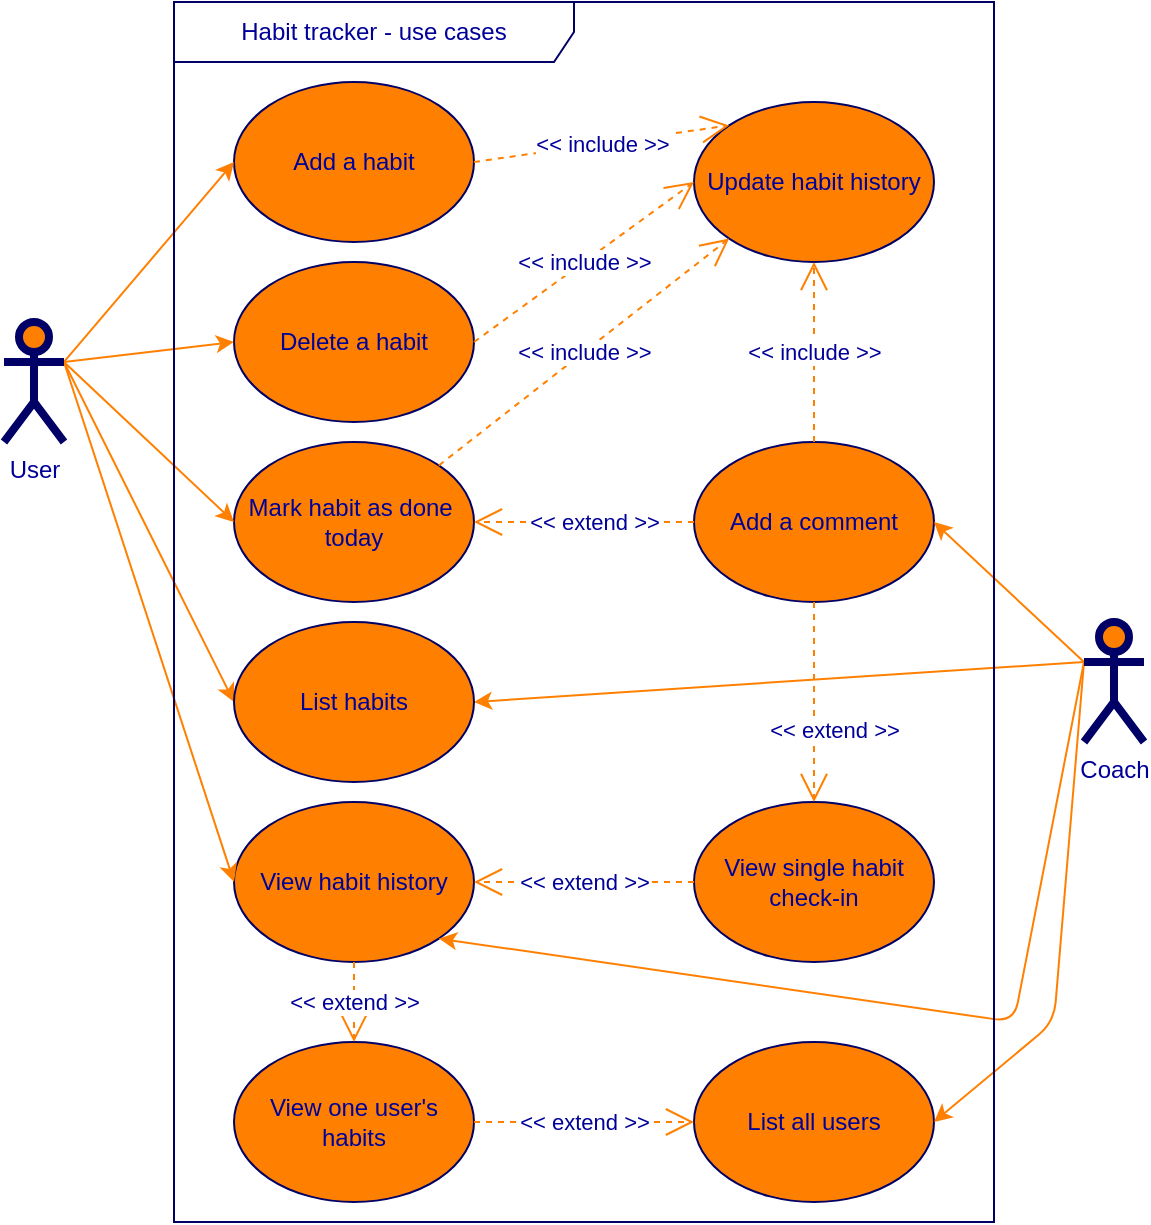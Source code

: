 <mxfile version="24.4.0" type="device">
  <diagram name="Page-1" id="yMHMsvlY9YUbe_fUeK2O">
    <mxGraphModel dx="1100" dy="837" grid="0" gridSize="10" guides="1" tooltips="1" connect="1" arrows="1" fold="1" page="0" pageScale="1" pageWidth="1169" pageHeight="827" math="0" shadow="0">
      <root>
        <mxCell id="0" />
        <mxCell id="1" parent="0" />
        <mxCell id="wxQJnQG2bVuzjExKnA6t-1" value="Add a habit" style="ellipse;whiteSpace=wrap;html=1;fillColor=#FF8000;strokeColor=#000066;fontColor=#000099;" vertex="1" parent="1">
          <mxGeometry x="245" y="75" width="120" height="80" as="geometry" />
        </mxCell>
        <mxCell id="wxQJnQG2bVuzjExKnA6t-2" value="Delete a habit" style="ellipse;whiteSpace=wrap;html=1;fillColor=#FF8000;strokeColor=#000066;fontColor=#000099;" vertex="1" parent="1">
          <mxGeometry x="245" y="165" width="120" height="80" as="geometry" />
        </mxCell>
        <mxCell id="wxQJnQG2bVuzjExKnA6t-3" value="Mark habit as done&amp;nbsp; today" style="ellipse;whiteSpace=wrap;html=1;fillColor=#FF8000;strokeColor=#000066;fontColor=#000099;" vertex="1" parent="1">
          <mxGeometry x="245" y="255" width="120" height="80" as="geometry" />
        </mxCell>
        <mxCell id="wxQJnQG2bVuzjExKnA6t-4" value="Add a comment" style="ellipse;whiteSpace=wrap;html=1;fillColor=#FF8000;strokeColor=#000066;fontColor=#000099;" vertex="1" parent="1">
          <mxGeometry x="475" y="255" width="120" height="80" as="geometry" />
        </mxCell>
        <mxCell id="wxQJnQG2bVuzjExKnA6t-5" value="Update habit history" style="ellipse;whiteSpace=wrap;html=1;fillColor=#FF8000;strokeColor=#000066;fontColor=#000099;" vertex="1" parent="1">
          <mxGeometry x="475" y="85" width="120" height="80" as="geometry" />
        </mxCell>
        <mxCell id="wxQJnQG2bVuzjExKnA6t-6" value="View habit history" style="ellipse;whiteSpace=wrap;html=1;fillColor=#FF8000;strokeColor=#000066;fontColor=#000099;" vertex="1" parent="1">
          <mxGeometry x="245" y="435" width="120" height="80" as="geometry" />
        </mxCell>
        <mxCell id="wxQJnQG2bVuzjExKnA6t-7" value="View one user&#39;s habits" style="ellipse;whiteSpace=wrap;html=1;fillColor=#FF8000;strokeColor=#000066;fontColor=#000099;" vertex="1" parent="1">
          <mxGeometry x="245" y="555" width="120" height="80" as="geometry" />
        </mxCell>
        <mxCell id="wxQJnQG2bVuzjExKnA6t-8" value="View single habit check-in" style="ellipse;whiteSpace=wrap;html=1;fillColor=#FF8000;strokeColor=#000066;fontColor=#000099;" vertex="1" parent="1">
          <mxGeometry x="475" y="435" width="120" height="80" as="geometry" />
        </mxCell>
        <mxCell id="wxQJnQG2bVuzjExKnA6t-9" value="List all users" style="ellipse;whiteSpace=wrap;html=1;fillColor=#FF8000;strokeColor=#000066;fontColor=#000099;" vertex="1" parent="1">
          <mxGeometry x="475" y="555" width="120" height="80" as="geometry" />
        </mxCell>
        <mxCell id="wxQJnQG2bVuzjExKnA6t-10" style="html=1;exitX=1;exitY=0.333;exitPerimeter=0;entryX=0;entryY=0.5;jettySize=auto;orthogonalLoop=1;fillColor=#f8cecc;strokeColor=#FF8000;curved=1;fontColor=#000099;" edge="1" parent="1" source="wxQJnQG2bVuzjExKnA6t-15" target="wxQJnQG2bVuzjExKnA6t-1">
          <mxGeometry relative="1" as="geometry" />
        </mxCell>
        <mxCell id="wxQJnQG2bVuzjExKnA6t-11" style="html=1;exitX=1;exitY=0.333;exitPerimeter=0;entryX=0;entryY=0.5;jettySize=auto;orthogonalLoop=1;curved=1;fontColor=#000099;strokeColor=#FF8000;" edge="1" parent="1" source="wxQJnQG2bVuzjExKnA6t-15" target="wxQJnQG2bVuzjExKnA6t-2">
          <mxGeometry relative="1" as="geometry" />
        </mxCell>
        <mxCell id="wxQJnQG2bVuzjExKnA6t-12" style="rounded=0;html=1;exitX=1;exitY=0.333;exitPerimeter=0;entryX=0;entryY=0.5;jettySize=auto;orthogonalLoop=1;fontColor=#000099;strokeColor=#FF8000;" edge="1" parent="1" source="wxQJnQG2bVuzjExKnA6t-15" target="wxQJnQG2bVuzjExKnA6t-26">
          <mxGeometry relative="1" as="geometry" />
        </mxCell>
        <mxCell id="wxQJnQG2bVuzjExKnA6t-13" style="edgeStyle=none;curved=1;html=1;exitX=1;exitY=0.333;exitPerimeter=0;entryX=0;entryY=0.5;jettySize=auto;orthogonalLoop=1;strokeColor=#FF8000;fontColor=#000099;" edge="1" parent="1" source="wxQJnQG2bVuzjExKnA6t-15" target="wxQJnQG2bVuzjExKnA6t-3">
          <mxGeometry relative="1" as="geometry" />
        </mxCell>
        <mxCell id="wxQJnQG2bVuzjExKnA6t-14" style="edgeStyle=none;curved=1;html=1;exitX=1;exitY=0.333;exitPerimeter=0;jettySize=auto;orthogonalLoop=1;strokeColor=#FF8000;entryX=0;entryY=0.5;fontColor=#000099;" edge="1" parent="1" source="wxQJnQG2bVuzjExKnA6t-15" target="wxQJnQG2bVuzjExKnA6t-6">
          <mxGeometry relative="1" as="geometry" />
        </mxCell>
        <mxCell id="wxQJnQG2bVuzjExKnA6t-15" value="User" style="shape=umlActor;verticalLabelPosition=bottom;labelBackgroundColor=#ffffff;verticalAlign=top;html=1;strokeWidth=4;fillColor=#FF8000;strokeColor=#000066;fontColor=#000099;" vertex="1" parent="1">
          <mxGeometry x="130" y="195" width="30" height="60" as="geometry" />
        </mxCell>
        <mxCell id="wxQJnQG2bVuzjExKnA6t-16" style="rounded=0;html=1;exitX=0;exitY=0.333;exitPerimeter=0;entryX=1;entryY=0.5;jettySize=auto;orthogonalLoop=1;fontColor=#000099;strokeColor=#FF8000;" edge="1" parent="1" source="wxQJnQG2bVuzjExKnA6t-20" target="wxQJnQG2bVuzjExKnA6t-4">
          <mxGeometry relative="1" as="geometry" />
        </mxCell>
        <mxCell id="wxQJnQG2bVuzjExKnA6t-17" style="edgeStyle=none;curved=1;html=1;exitX=0;exitY=0.333;exitPerimeter=0;entryX=1;entryY=0.5;jettySize=auto;orthogonalLoop=1;strokeColor=#FF8000;fontColor=#000099;" edge="1" parent="1" source="wxQJnQG2bVuzjExKnA6t-20" target="wxQJnQG2bVuzjExKnA6t-26">
          <mxGeometry relative="1" as="geometry" />
        </mxCell>
        <mxCell id="wxQJnQG2bVuzjExKnA6t-18" style="edgeStyle=none;html=1;exitX=0;exitY=0.333;exitPerimeter=0;entryX=1;entryY=1;jettySize=auto;orthogonalLoop=1;strokeColor=#FF8000;rounded=1;fontColor=#000099;" edge="1" parent="1" source="wxQJnQG2bVuzjExKnA6t-20" target="wxQJnQG2bVuzjExKnA6t-6">
          <mxGeometry relative="1" as="geometry">
            <Array as="points">
              <mxPoint x="635" y="545" />
            </Array>
          </mxGeometry>
        </mxCell>
        <mxCell id="wxQJnQG2bVuzjExKnA6t-19" style="edgeStyle=none;rounded=1;html=1;exitX=0;exitY=0.333;exitPerimeter=0;entryX=1;entryY=0.5;jettySize=auto;orthogonalLoop=1;strokeColor=#FF8000;fontSize=14;fontColor=#000099;" edge="1" parent="1" source="wxQJnQG2bVuzjExKnA6t-20" target="wxQJnQG2bVuzjExKnA6t-9">
          <mxGeometry relative="1" as="geometry">
            <Array as="points">
              <mxPoint x="655" y="545" />
            </Array>
          </mxGeometry>
        </mxCell>
        <mxCell id="wxQJnQG2bVuzjExKnA6t-20" value="Coach" style="shape=umlActor;verticalLabelPosition=bottom;labelBackgroundColor=#ffffff;verticalAlign=top;html=1;strokeWidth=4;fillColor=#FF8000;strokeColor=#000066;fontColor=#000099;" vertex="1" parent="1">
          <mxGeometry x="670" y="345" width="30" height="60" as="geometry" />
        </mxCell>
        <mxCell id="wxQJnQG2bVuzjExKnA6t-21" value="&amp;lt;&amp;lt; extend &amp;gt;&amp;gt;" style="endArrow=open;endSize=12;dashed=1;html=1;exitX=0;exitY=0.5;entryX=1;entryY=0.5;fontColor=#000099;strokeColor=#FF8000;" edge="1" parent="1" source="wxQJnQG2bVuzjExKnA6t-8" target="wxQJnQG2bVuzjExKnA6t-6">
          <mxGeometry width="160" relative="1" as="geometry">
            <mxPoint x="495.333" y="305.333" as="sourcePoint" />
            <mxPoint x="375.333" y="305.333" as="targetPoint" />
          </mxGeometry>
        </mxCell>
        <mxCell id="wxQJnQG2bVuzjExKnA6t-22" value="Habit tracker - use cases" style="shape=umlFrame;whiteSpace=wrap;html=1;strokeWidth=1;fillColor=none;width=200;height=30;fontColor=#000099;strokeColor=#000066;" vertex="1" parent="1">
          <mxGeometry x="215" y="35" width="410" height="610" as="geometry" />
        </mxCell>
        <mxCell id="wxQJnQG2bVuzjExKnA6t-23" value="&amp;lt;&amp;lt; include &amp;gt;&amp;gt;" style="endArrow=open;endSize=12;dashed=1;html=1;exitX=1;exitY=0;entryX=0;entryY=1;fontColor=#000099;strokeColor=#FF8000;" edge="1" parent="1" source="wxQJnQG2bVuzjExKnA6t-3" target="wxQJnQG2bVuzjExKnA6t-5">
          <mxGeometry width="160" relative="1" as="geometry">
            <mxPoint x="495" y="395" as="sourcePoint" />
            <mxPoint x="485" y="125" as="targetPoint" />
          </mxGeometry>
        </mxCell>
        <mxCell id="wxQJnQG2bVuzjExKnA6t-24" value="&amp;lt;&amp;lt; extend &amp;gt;&amp;gt;" style="endArrow=open;endSize=12;dashed=1;html=1;exitX=0.5;exitY=1;entryX=0.5;entryY=0;fontColor=#000099;strokeColor=#FF8000;" edge="1" parent="1" source="wxQJnQG2bVuzjExKnA6t-4" target="wxQJnQG2bVuzjExKnA6t-8">
          <mxGeometry x="0.273" y="10" width="160" relative="1" as="geometry">
            <mxPoint x="555" y="225" as="sourcePoint" />
            <mxPoint x="555" y="175" as="targetPoint" />
            <mxPoint as="offset" />
          </mxGeometry>
        </mxCell>
        <mxCell id="wxQJnQG2bVuzjExKnA6t-25" value="&amp;lt;&amp;lt; extend &amp;gt;&amp;gt;" style="endArrow=open;endSize=12;dashed=1;html=1;entryX=1;entryY=0.5;exitX=0;exitY=0.5;fontColor=#000099;strokeColor=#FF8000;" edge="1" parent="1" source="wxQJnQG2bVuzjExKnA6t-4" target="wxQJnQG2bVuzjExKnA6t-3">
          <mxGeometry x="-0.091" width="160" relative="1" as="geometry">
            <mxPoint x="425" y="335" as="sourcePoint" />
            <mxPoint x="555" y="355" as="targetPoint" />
            <mxPoint as="offset" />
          </mxGeometry>
        </mxCell>
        <mxCell id="wxQJnQG2bVuzjExKnA6t-26" value="List habits" style="ellipse;whiteSpace=wrap;html=1;fillColor=#FF8000;strokeColor=#000066;fontColor=#000099;" vertex="1" parent="1">
          <mxGeometry x="245" y="345" width="120" height="80" as="geometry" />
        </mxCell>
        <mxCell id="wxQJnQG2bVuzjExKnA6t-27" value="&amp;lt;&amp;lt; include &amp;gt;&amp;gt;" style="endArrow=open;endSize=12;dashed=1;html=1;exitX=1;exitY=0.5;entryX=0;entryY=0.5;fontColor=#000099;strokeColor=#FF8000;" edge="1" parent="1" source="wxQJnQG2bVuzjExKnA6t-2" target="wxQJnQG2bVuzjExKnA6t-5">
          <mxGeometry width="160" relative="1" as="geometry">
            <mxPoint x="357" y="277" as="sourcePoint" />
            <mxPoint x="513" y="163" as="targetPoint" />
          </mxGeometry>
        </mxCell>
        <mxCell id="wxQJnQG2bVuzjExKnA6t-28" value="&amp;lt;&amp;lt; include &amp;gt;&amp;gt;" style="endArrow=open;endSize=12;dashed=1;html=1;exitX=1;exitY=0.5;entryX=0;entryY=0;fontColor=#000099;strokeColor=#FF8000;" edge="1" parent="1" source="wxQJnQG2bVuzjExKnA6t-1" target="wxQJnQG2bVuzjExKnA6t-5">
          <mxGeometry width="160" relative="1" as="geometry">
            <mxPoint x="375" y="215" as="sourcePoint" />
            <mxPoint x="495" y="135" as="targetPoint" />
          </mxGeometry>
        </mxCell>
        <mxCell id="wxQJnQG2bVuzjExKnA6t-29" value="&amp;lt;&amp;lt; include &amp;gt;&amp;gt;" style="endArrow=open;endSize=12;dashed=1;html=1;exitX=0.5;exitY=0;entryX=0.5;entryY=1;fontColor=#000099;strokeColor=#FF8000;" edge="1" parent="1" source="wxQJnQG2bVuzjExKnA6t-4" target="wxQJnQG2bVuzjExKnA6t-5">
          <mxGeometry width="160" relative="1" as="geometry">
            <mxPoint x="357" y="277" as="sourcePoint" />
            <mxPoint x="503" y="163" as="targetPoint" />
          </mxGeometry>
        </mxCell>
        <mxCell id="wxQJnQG2bVuzjExKnA6t-30" value="&amp;lt;&amp;lt; extend &amp;gt;&amp;gt;" style="endArrow=open;endSize=12;dashed=1;html=1;exitX=1;exitY=0.5;entryX=0;entryY=0.5;fontColor=#000099;strokeColor=#FF8000;" edge="1" parent="1" source="wxQJnQG2bVuzjExKnA6t-7" target="wxQJnQG2bVuzjExKnA6t-9">
          <mxGeometry width="160" relative="1" as="geometry">
            <mxPoint x="485" y="485" as="sourcePoint" />
            <mxPoint x="375" y="485" as="targetPoint" />
          </mxGeometry>
        </mxCell>
        <mxCell id="wxQJnQG2bVuzjExKnA6t-31" value="&amp;lt;&amp;lt; extend &amp;gt;&amp;gt;" style="endArrow=open;endSize=12;dashed=1;html=1;exitX=0.5;exitY=1;entryX=0.5;entryY=0;fontColor=#000099;strokeColor=#FF8000;" edge="1" parent="1" source="wxQJnQG2bVuzjExKnA6t-6" target="wxQJnQG2bVuzjExKnA6t-7">
          <mxGeometry width="160" relative="1" as="geometry">
            <mxPoint x="375" y="605" as="sourcePoint" />
            <mxPoint x="425" y="565" as="targetPoint" />
          </mxGeometry>
        </mxCell>
      </root>
    </mxGraphModel>
  </diagram>
</mxfile>
